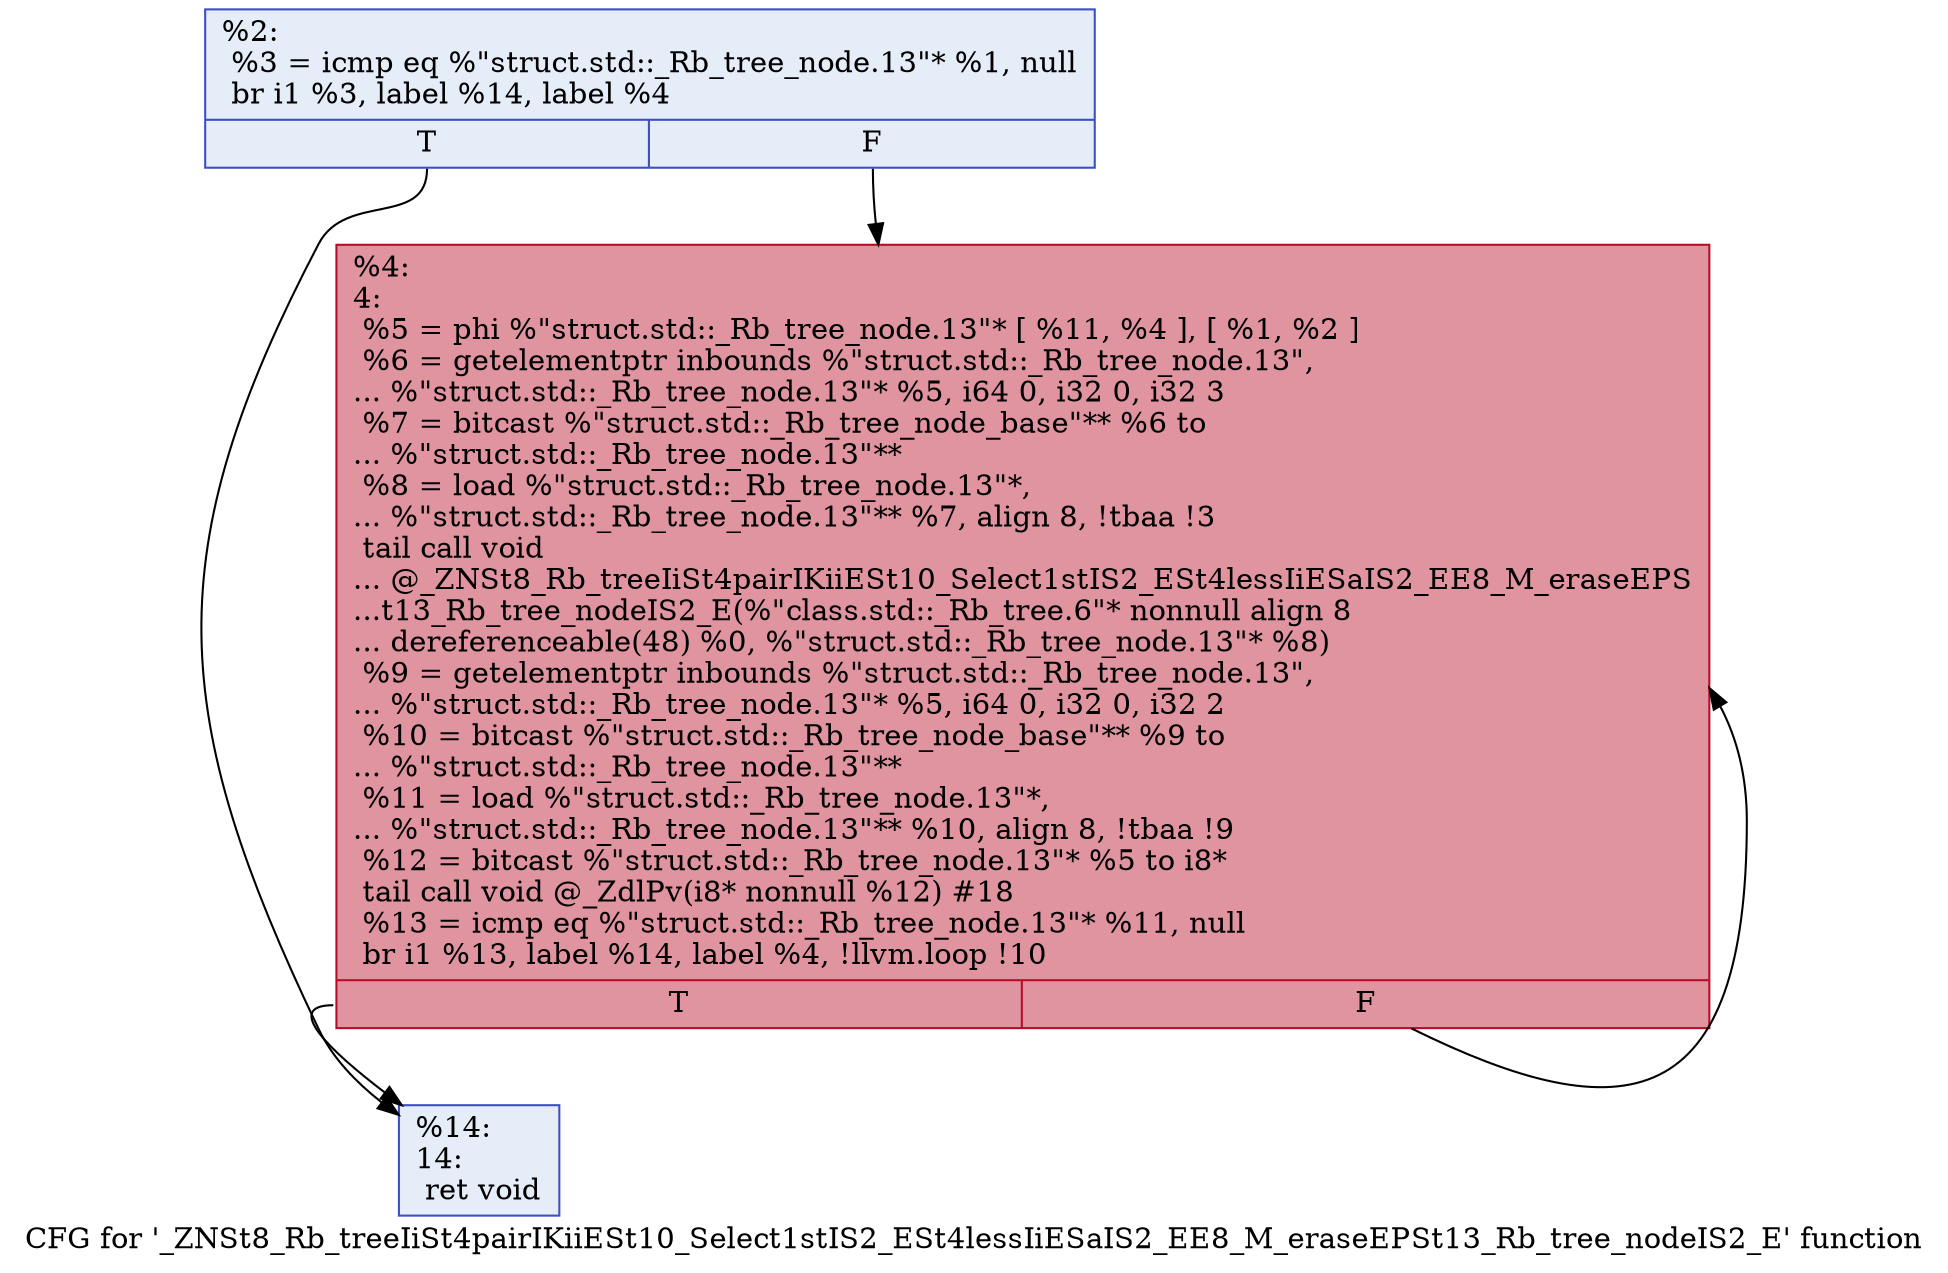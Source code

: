 digraph "CFG for '_ZNSt8_Rb_treeIiSt4pairIKiiESt10_Select1stIS2_ESt4lessIiESaIS2_EE8_M_eraseEPSt13_Rb_tree_nodeIS2_E' function" {
	label="CFG for '_ZNSt8_Rb_treeIiSt4pairIKiiESt10_Select1stIS2_ESt4lessIiESaIS2_EE8_M_eraseEPSt13_Rb_tree_nodeIS2_E' function";

	Node0x55c24026e900 [shape=record,color="#3d50c3ff", style=filled, fillcolor="#c5d6f270",label="{%2:\l  %3 = icmp eq %\"struct.std::_Rb_tree_node.13\"* %1, null\l  br i1 %3, label %14, label %4\l|{<s0>T|<s1>F}}"];
	Node0x55c24026e900:s0 -> Node0x55c24026e950;
	Node0x55c24026e900:s1 -> Node0x55c24026e9a0;
	Node0x55c24026e9a0 [shape=record,color="#b70d28ff", style=filled, fillcolor="#b70d2870",label="{%4:\l4:                                                \l  %5 = phi %\"struct.std::_Rb_tree_node.13\"* [ %11, %4 ], [ %1, %2 ]\l  %6 = getelementptr inbounds %\"struct.std::_Rb_tree_node.13\",\l... %\"struct.std::_Rb_tree_node.13\"* %5, i64 0, i32 0, i32 3\l  %7 = bitcast %\"struct.std::_Rb_tree_node_base\"** %6 to\l... %\"struct.std::_Rb_tree_node.13\"**\l  %8 = load %\"struct.std::_Rb_tree_node.13\"*,\l... %\"struct.std::_Rb_tree_node.13\"** %7, align 8, !tbaa !3\l  tail call void\l... @_ZNSt8_Rb_treeIiSt4pairIKiiESt10_Select1stIS2_ESt4lessIiESaIS2_EE8_M_eraseEPS\l...t13_Rb_tree_nodeIS2_E(%\"class.std::_Rb_tree.6\"* nonnull align 8\l... dereferenceable(48) %0, %\"struct.std::_Rb_tree_node.13\"* %8)\l  %9 = getelementptr inbounds %\"struct.std::_Rb_tree_node.13\",\l... %\"struct.std::_Rb_tree_node.13\"* %5, i64 0, i32 0, i32 2\l  %10 = bitcast %\"struct.std::_Rb_tree_node_base\"** %9 to\l... %\"struct.std::_Rb_tree_node.13\"**\l  %11 = load %\"struct.std::_Rb_tree_node.13\"*,\l... %\"struct.std::_Rb_tree_node.13\"** %10, align 8, !tbaa !9\l  %12 = bitcast %\"struct.std::_Rb_tree_node.13\"* %5 to i8*\l  tail call void @_ZdlPv(i8* nonnull %12) #18\l  %13 = icmp eq %\"struct.std::_Rb_tree_node.13\"* %11, null\l  br i1 %13, label %14, label %4, !llvm.loop !10\l|{<s0>T|<s1>F}}"];
	Node0x55c24026e9a0:s0 -> Node0x55c24026e950;
	Node0x55c24026e9a0:s1 -> Node0x55c24026e9a0;
	Node0x55c24026e950 [shape=record,color="#3d50c3ff", style=filled, fillcolor="#c5d6f270",label="{%14:\l14:                                               \l  ret void\l}"];
}
